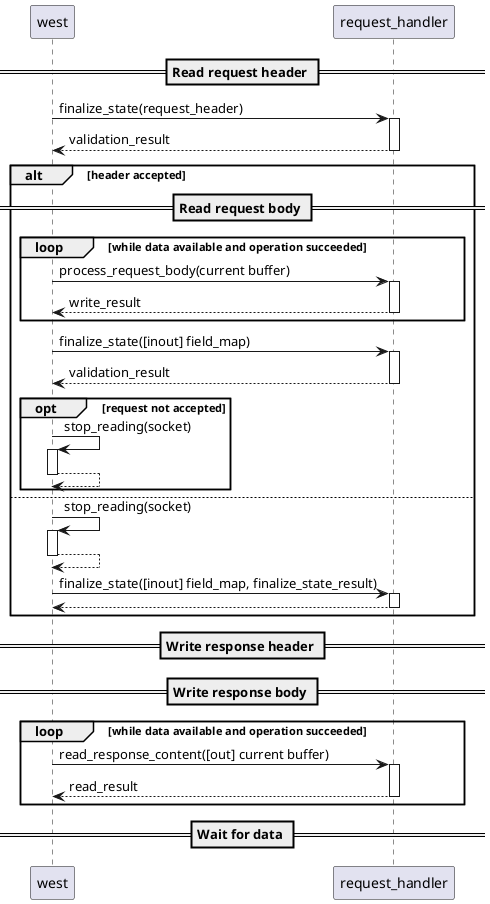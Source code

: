 @startuml
autoactivate on
== Read request header ==
west -> request_handler:finalize_state(request_header)
return validation_result
alt header accepted
== Read request body ==
	loop while data available and operation succeeded
		west -> request_handler:process_request_body(current buffer)
		return write_result
	end
	west -> request_handler:finalize_state([inout] field_map)
	return validation_result
	opt request not accepted
		west -> west:stop_reading(socket)
		return
	end
else
	west -> west:stop_reading(socket)
	return
	west -> request_handler:finalize_state([inout] field_map, finalize_state_result)
	return
end
== Write response header ==
== Write response body ==
loop while data available and operation succeeded
	west -> request_handler:read_response_content([out] current buffer)
	return read_result
end
== Wait for data ==
@enduml